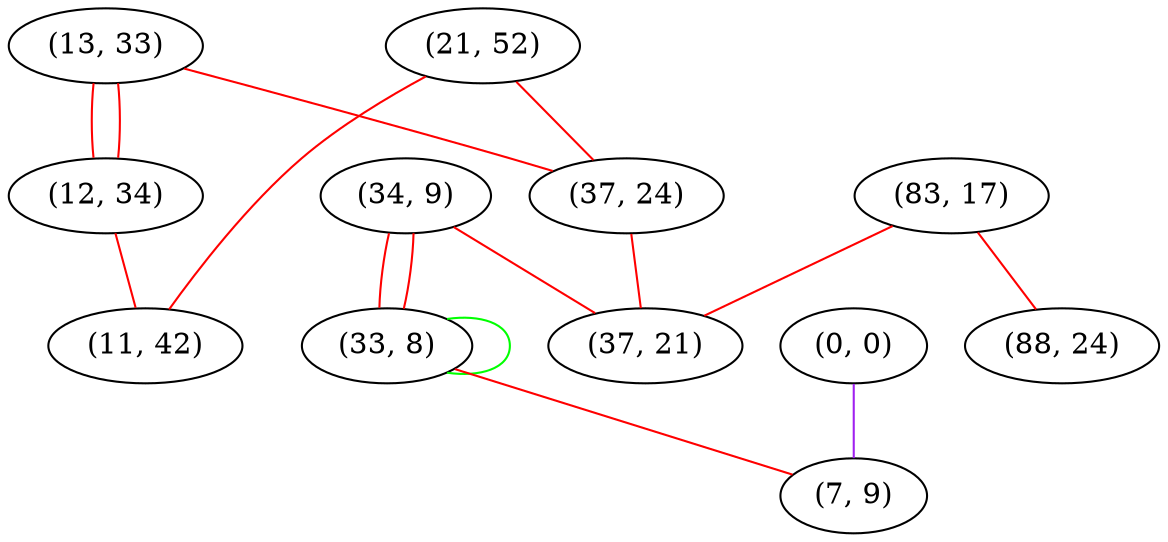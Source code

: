graph "" {
"(13, 33)";
"(21, 52)";
"(0, 0)";
"(34, 9)";
"(12, 34)";
"(83, 17)";
"(11, 42)";
"(37, 24)";
"(33, 8)";
"(88, 24)";
"(37, 21)";
"(7, 9)";
"(13, 33)" -- "(12, 34)"  [color=red, key=0, weight=1];
"(13, 33)" -- "(12, 34)"  [color=red, key=1, weight=1];
"(13, 33)" -- "(37, 24)"  [color=red, key=0, weight=1];
"(21, 52)" -- "(11, 42)"  [color=red, key=0, weight=1];
"(21, 52)" -- "(37, 24)"  [color=red, key=0, weight=1];
"(0, 0)" -- "(7, 9)"  [color=purple, key=0, weight=4];
"(34, 9)" -- "(33, 8)"  [color=red, key=0, weight=1];
"(34, 9)" -- "(33, 8)"  [color=red, key=1, weight=1];
"(34, 9)" -- "(37, 21)"  [color=red, key=0, weight=1];
"(12, 34)" -- "(11, 42)"  [color=red, key=0, weight=1];
"(83, 17)" -- "(88, 24)"  [color=red, key=0, weight=1];
"(83, 17)" -- "(37, 21)"  [color=red, key=0, weight=1];
"(37, 24)" -- "(37, 21)"  [color=red, key=0, weight=1];
"(33, 8)" -- "(33, 8)"  [color=green, key=0, weight=2];
"(33, 8)" -- "(7, 9)"  [color=red, key=0, weight=1];
}
